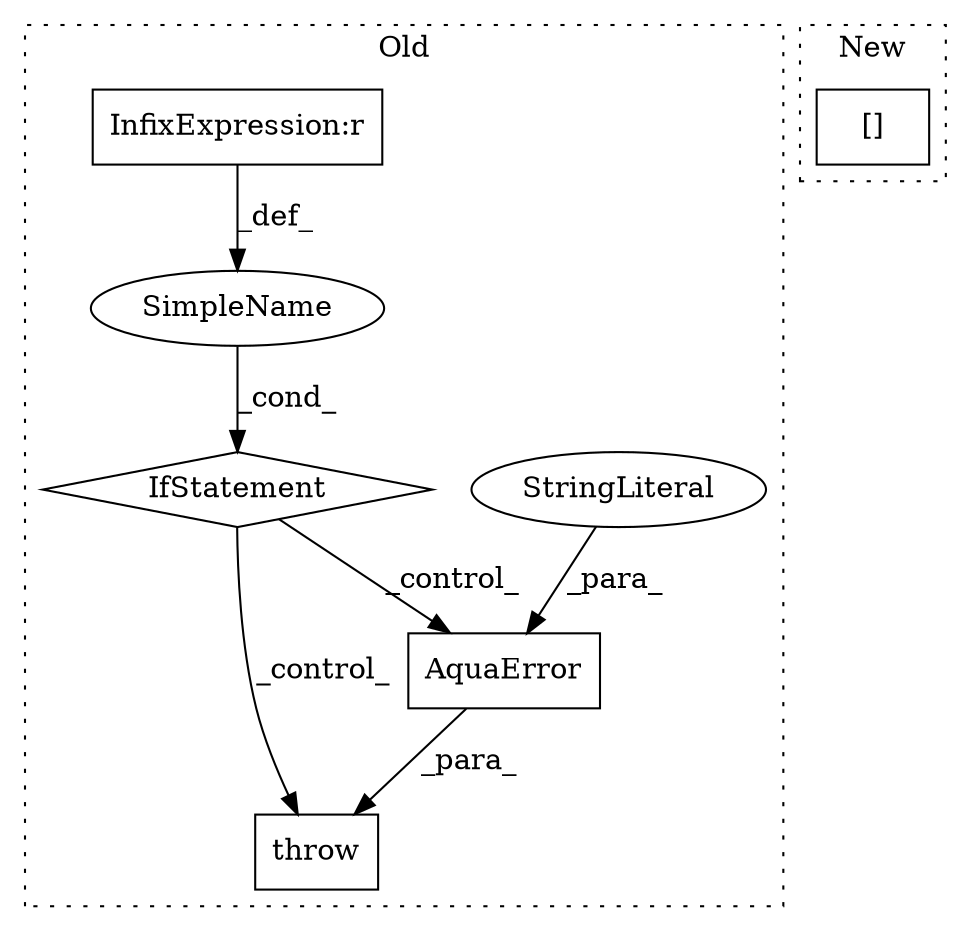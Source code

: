 digraph G {
subgraph cluster0 {
1 [label="AquaError" a="32" s="1062,1160" l="10,1" shape="box"];
3 [label="IfStatement" a="25" s="1008,1044" l="4,2" shape="diamond"];
4 [label="SimpleName" a="42" s="" l="" shape="ellipse"];
5 [label="StringLiteral" a="45" s="1072" l="88" shape="ellipse"];
6 [label="InfixExpression:r" a="27" s="1025" l="4" shape="box"];
7 [label="throw" a="53" s="1056" l="6" shape="box"];
label = "Old";
style="dotted";
}
subgraph cluster1 {
2 [label="[]" a="2" s="1321,1355" l="15,1" shape="box"];
label = "New";
style="dotted";
}
1 -> 7 [label="_para_"];
3 -> 1 [label="_control_"];
3 -> 7 [label="_control_"];
4 -> 3 [label="_cond_"];
5 -> 1 [label="_para_"];
6 -> 4 [label="_def_"];
}